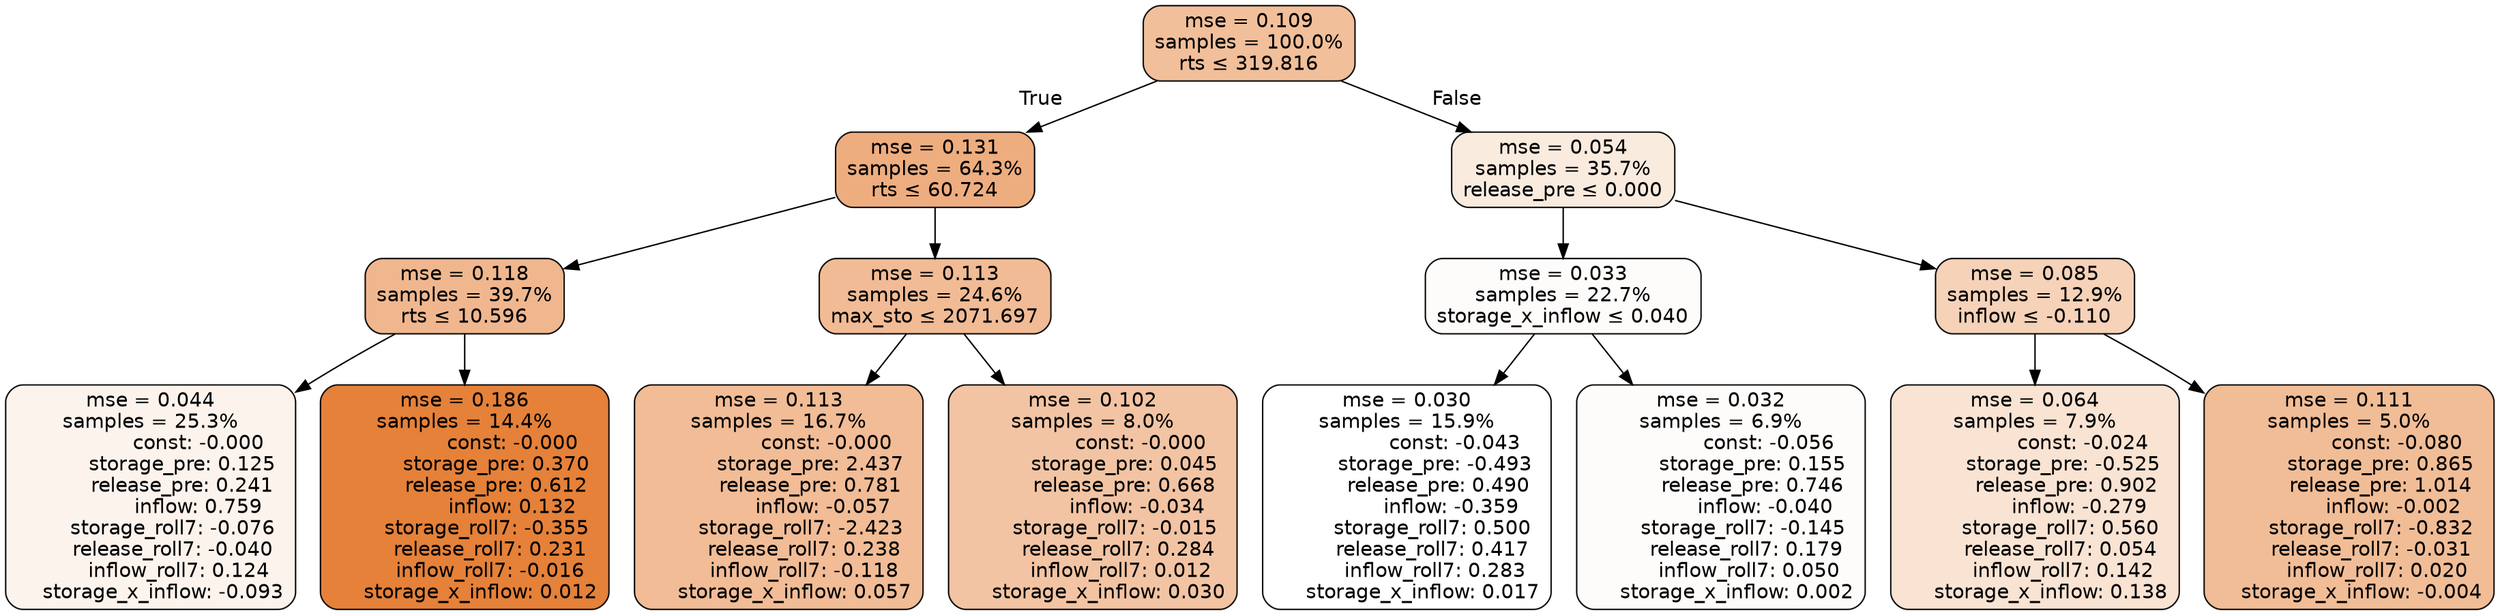 digraph tree {
bgcolor="transparent"
node [shape=rectangle, style="filled, rounded", color="black", fontname=helvetica] ;
edge [fontname=helvetica] ;
	"0" [label="mse = 0.109
samples = 100.0%
rts &le; 319.816", fillcolor="#f1bf9a"]
	"1" [label="mse = 0.131
samples = 64.3%
rts &le; 60.724", fillcolor="#eead7f"]
	"2" [label="mse = 0.118
samples = 39.7%
rts &le; 10.596", fillcolor="#f0b78f"]
	"3" [label="mse = 0.044
samples = 25.3%
               const: -0.000
          storage_pre: 0.125
          release_pre: 0.241
               inflow: 0.759
       storage_roll7: -0.076
       release_roll7: -0.040
         inflow_roll7: 0.124
    storage_x_inflow: -0.093", fillcolor="#fcf3ed"]
	"4" [label="mse = 0.186
samples = 14.4%
               const: -0.000
          storage_pre: 0.370
          release_pre: 0.612
               inflow: 0.132
       storage_roll7: -0.355
        release_roll7: 0.231
        inflow_roll7: -0.016
     storage_x_inflow: 0.012", fillcolor="#e58139"]
	"5" [label="mse = 0.113
samples = 24.6%
max_sto &le; 2071.697", fillcolor="#f1bb95"]
	"6" [label="mse = 0.113
samples = 16.7%
               const: -0.000
          storage_pre: 2.437
          release_pre: 0.781
              inflow: -0.057
       storage_roll7: -2.423
        release_roll7: 0.238
        inflow_roll7: -0.118
     storage_x_inflow: 0.057", fillcolor="#f1bc96"]
	"7" [label="mse = 0.102
samples = 8.0%
               const: -0.000
          storage_pre: 0.045
          release_pre: 0.668
              inflow: -0.034
       storage_roll7: -0.015
        release_roll7: 0.284
         inflow_roll7: 0.012
     storage_x_inflow: 0.030", fillcolor="#f2c4a3"]
	"8" [label="mse = 0.054
samples = 35.7%
release_pre &le; 0.000", fillcolor="#faebdf"]
	"9" [label="mse = 0.033
samples = 22.7%
storage_x_inflow &le; 0.040", fillcolor="#fefcfb"]
	"10" [label="mse = 0.030
samples = 15.9%
               const: -0.043
         storage_pre: -0.493
          release_pre: 0.490
              inflow: -0.359
        storage_roll7: 0.500
        release_roll7: 0.417
         inflow_roll7: 0.283
     storage_x_inflow: 0.017", fillcolor="#ffffff"]
	"11" [label="mse = 0.032
samples = 6.9%
               const: -0.056
          storage_pre: 0.155
          release_pre: 0.746
              inflow: -0.040
       storage_roll7: -0.145
        release_roll7: 0.179
         inflow_roll7: 0.050
     storage_x_inflow: 0.002", fillcolor="#fefcfb"]
	"12" [label="mse = 0.085
samples = 12.9%
inflow &le; -0.110", fillcolor="#f5d2b8"]
	"13" [label="mse = 0.064
samples = 7.9%
               const: -0.024
         storage_pre: -0.525
          release_pre: 0.902
              inflow: -0.279
        storage_roll7: 0.560
        release_roll7: 0.054
         inflow_roll7: 0.142
     storage_x_inflow: 0.138", fillcolor="#f9e3d3"]
	"14" [label="mse = 0.111
samples = 5.0%
               const: -0.080
          storage_pre: 0.865
          release_pre: 1.014
              inflow: -0.002
       storage_roll7: -0.832
       release_roll7: -0.031
         inflow_roll7: 0.020
    storage_x_inflow: -0.004", fillcolor="#f1bd97"]

	"0" -> "1" [labeldistance=2.5, labelangle=45, headlabel="True"]
	"1" -> "2"
	"2" -> "3"
	"2" -> "4"
	"1" -> "5"
	"5" -> "6"
	"5" -> "7"
	"0" -> "8" [labeldistance=2.5, labelangle=-45, headlabel="False"]
	"8" -> "9"
	"9" -> "10"
	"9" -> "11"
	"8" -> "12"
	"12" -> "13"
	"12" -> "14"
}